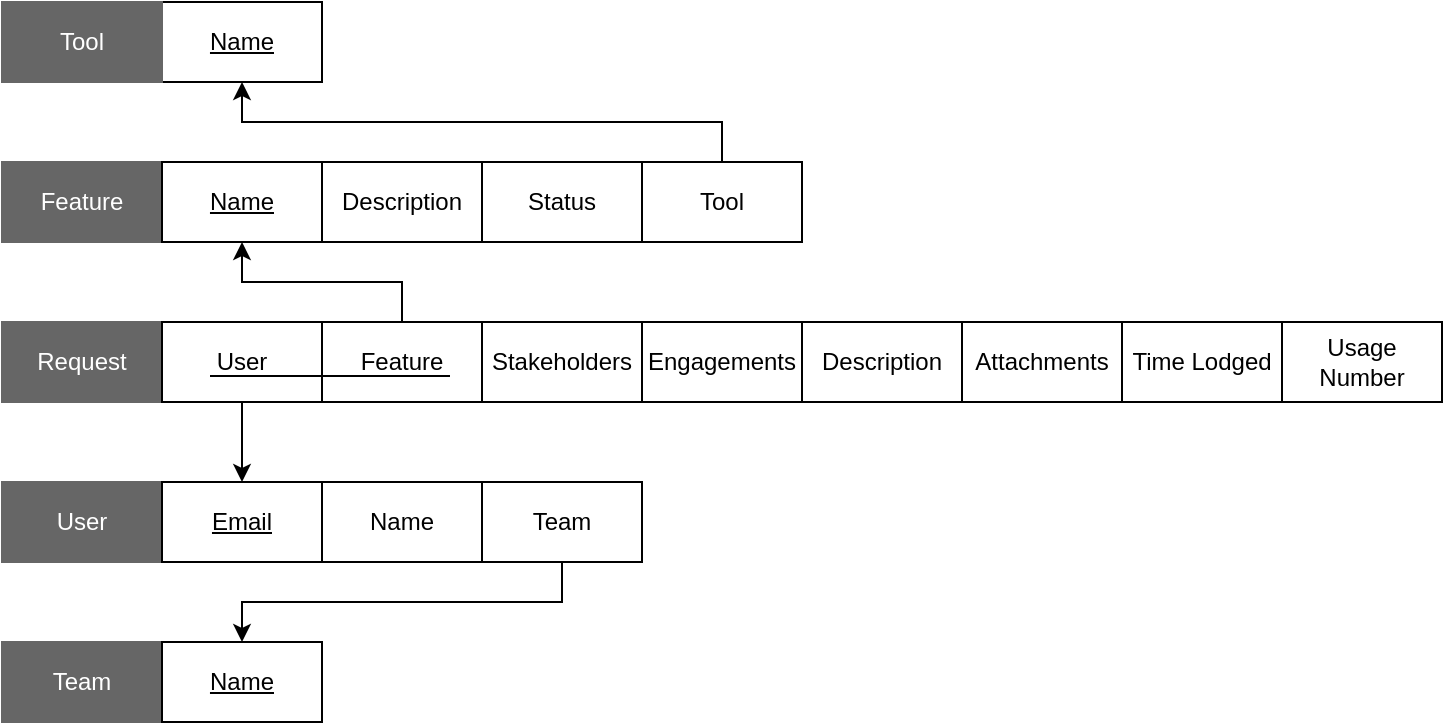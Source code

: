 <mxfile version="12.9.9" type="device"><diagram id="ZEQMPsQkTlxw5id6oJp2" name="Page-1"><mxGraphModel dx="1426" dy="860" grid="1" gridSize="10" guides="1" tooltips="1" connect="1" arrows="1" fold="1" page="1" pageScale="1" pageWidth="827" pageHeight="1169" math="0" shadow="0"><root><mxCell id="0"/><mxCell id="1" parent="0"/><mxCell id="xnWd6fcMqpHl4zTMUK5U-1" value="Name" style="rounded=0;whiteSpace=wrap;html=1;fontStyle=4" parent="1" vertex="1"><mxGeometry x="120" y="80" width="80" height="40" as="geometry"/></mxCell><mxCell id="xnWd6fcMqpHl4zTMUK5U-2" value="Tool" style="rounded=0;whiteSpace=wrap;html=1;fillColor=#666666;strokeColor=#666666;fontColor=#FFFFFF;" parent="1" vertex="1"><mxGeometry x="40" y="80" width="80" height="40" as="geometry"/></mxCell><mxCell id="xnWd6fcMqpHl4zTMUK5U-3" value="Feature" style="rounded=0;whiteSpace=wrap;html=1;fillColor=#666666;strokeColor=#666666;fontColor=#FFFFFF;" parent="1" vertex="1"><mxGeometry x="40" y="160" width="80" height="40" as="geometry"/></mxCell><mxCell id="xnWd6fcMqpHl4zTMUK5U-4" value="Request" style="rounded=0;whiteSpace=wrap;html=1;fillColor=#666666;strokeColor=#666666;fontColor=#FFFFFF;" parent="1" vertex="1"><mxGeometry x="40" y="240" width="80" height="40" as="geometry"/></mxCell><mxCell id="xnWd6fcMqpHl4zTMUK5U-5" value="User" style="rounded=0;whiteSpace=wrap;html=1;fillColor=#666666;strokeColor=#666666;fontColor=#FFFFFF;" parent="1" vertex="1"><mxGeometry x="40" y="320" width="80" height="40" as="geometry"/></mxCell><mxCell id="xnWd6fcMqpHl4zTMUK5U-6" value="Team" style="rounded=0;whiteSpace=wrap;html=1;fillColor=#666666;strokeColor=#666666;fontColor=#FFFFFF;" parent="1" vertex="1"><mxGeometry x="40" y="400" width="80" height="40" as="geometry"/></mxCell><mxCell id="xnWd6fcMqpHl4zTMUK5U-7" value="Name" style="rounded=0;whiteSpace=wrap;html=1;fontStyle=4" parent="1" vertex="1"><mxGeometry x="120" y="400" width="80" height="40" as="geometry"/></mxCell><mxCell id="xnWd6fcMqpHl4zTMUK5U-8" value="Email" style="rounded=0;whiteSpace=wrap;html=1;fontStyle=4" parent="1" vertex="1"><mxGeometry x="120" y="320" width="80" height="40" as="geometry"/></mxCell><mxCell id="xnWd6fcMqpHl4zTMUK5U-9" value="Name" style="rounded=0;whiteSpace=wrap;html=1;fontStyle=0" parent="1" vertex="1"><mxGeometry x="200" y="320" width="80" height="40" as="geometry"/></mxCell><mxCell id="xnWd6fcMqpHl4zTMUK5U-16" style="edgeStyle=orthogonalEdgeStyle;rounded=0;orthogonalLoop=1;jettySize=auto;html=1;exitX=0.5;exitY=1;exitDx=0;exitDy=0;entryX=0.5;entryY=0;entryDx=0;entryDy=0;fontColor=#FFFFFF;" parent="1" source="xnWd6fcMqpHl4zTMUK5U-10" target="xnWd6fcMqpHl4zTMUK5U-7" edge="1"><mxGeometry relative="1" as="geometry"/></mxCell><mxCell id="xnWd6fcMqpHl4zTMUK5U-10" value="Team" style="rounded=0;whiteSpace=wrap;html=1;fontStyle=0" parent="1" vertex="1"><mxGeometry x="280" y="320" width="80" height="40" as="geometry"/></mxCell><mxCell id="xnWd6fcMqpHl4zTMUK5U-11" value="Name" style="rounded=0;whiteSpace=wrap;html=1;fontStyle=4" parent="1" vertex="1"><mxGeometry x="120" y="160" width="80" height="40" as="geometry"/></mxCell><mxCell id="xnWd6fcMqpHl4zTMUK5U-12" value="Description" style="rounded=0;whiteSpace=wrap;html=1;fontStyle=0" parent="1" vertex="1"><mxGeometry x="200" y="160" width="80" height="40" as="geometry"/></mxCell><mxCell id="xnWd6fcMqpHl4zTMUK5U-13" value="Status" style="rounded=0;whiteSpace=wrap;html=1;fontStyle=0" parent="1" vertex="1"><mxGeometry x="280" y="160" width="80" height="40" as="geometry"/></mxCell><mxCell id="xnWd6fcMqpHl4zTMUK5U-15" style="edgeStyle=orthogonalEdgeStyle;rounded=0;orthogonalLoop=1;jettySize=auto;html=1;exitX=0.5;exitY=0;exitDx=0;exitDy=0;entryX=0.5;entryY=1;entryDx=0;entryDy=0;fontColor=#FFFFFF;" parent="1" source="xnWd6fcMqpHl4zTMUK5U-14" target="xnWd6fcMqpHl4zTMUK5U-1" edge="1"><mxGeometry relative="1" as="geometry"/></mxCell><mxCell id="xnWd6fcMqpHl4zTMUK5U-14" value="Tool" style="rounded=0;whiteSpace=wrap;html=1;fontStyle=0" parent="1" vertex="1"><mxGeometry x="360" y="160" width="80" height="40" as="geometry"/></mxCell><mxCell id="xnWd6fcMqpHl4zTMUK5U-27" style="edgeStyle=orthogonalEdgeStyle;rounded=0;orthogonalLoop=1;jettySize=auto;html=1;exitX=0.5;exitY=1;exitDx=0;exitDy=0;entryX=0.5;entryY=0;entryDx=0;entryDy=0;fontColor=#FFFFFF;" parent="1" source="xnWd6fcMqpHl4zTMUK5U-17" target="xnWd6fcMqpHl4zTMUK5U-8" edge="1"><mxGeometry relative="1" as="geometry"/></mxCell><mxCell id="xnWd6fcMqpHl4zTMUK5U-17" value="User" style="rounded=0;whiteSpace=wrap;html=1;fontStyle=0" parent="1" vertex="1"><mxGeometry x="120" y="240" width="80" height="40" as="geometry"/></mxCell><mxCell id="xnWd6fcMqpHl4zTMUK5U-28" style="edgeStyle=orthogonalEdgeStyle;rounded=0;orthogonalLoop=1;jettySize=auto;html=1;exitX=0.5;exitY=0;exitDx=0;exitDy=0;entryX=0.5;entryY=1;entryDx=0;entryDy=0;fontColor=#FFFFFF;" parent="1" source="xnWd6fcMqpHl4zTMUK5U-18" target="xnWd6fcMqpHl4zTMUK5U-11" edge="1"><mxGeometry relative="1" as="geometry"/></mxCell><mxCell id="xnWd6fcMqpHl4zTMUK5U-18" value="Feature" style="rounded=0;whiteSpace=wrap;html=1;fontStyle=0" parent="1" vertex="1"><mxGeometry x="200" y="240" width="80" height="40" as="geometry"/></mxCell><mxCell id="xnWd6fcMqpHl4zTMUK5U-19" value="" style="endArrow=none;html=1;fontColor=#FFFFFF;" parent="1" edge="1"><mxGeometry width="50" height="50" relative="1" as="geometry"><mxPoint x="264" y="267" as="sourcePoint"/><mxPoint x="144" y="267" as="targetPoint"/></mxGeometry></mxCell><mxCell id="xnWd6fcMqpHl4zTMUK5U-20" value="Stakeholders" style="rounded=0;whiteSpace=wrap;html=1;fontStyle=0" parent="1" vertex="1"><mxGeometry x="280" y="240" width="80" height="40" as="geometry"/></mxCell><mxCell id="xnWd6fcMqpHl4zTMUK5U-23" value="Engagements" style="rounded=0;whiteSpace=wrap;html=1;fontStyle=0" parent="1" vertex="1"><mxGeometry x="360" y="240" width="80" height="40" as="geometry"/></mxCell><mxCell id="xnWd6fcMqpHl4zTMUK5U-24" value="Description" style="rounded=0;whiteSpace=wrap;html=1;fontStyle=0" parent="1" vertex="1"><mxGeometry x="440" y="240" width="80" height="40" as="geometry"/></mxCell><mxCell id="xnWd6fcMqpHl4zTMUK5U-25" value="Attachments" style="rounded=0;whiteSpace=wrap;html=1;fontStyle=0" parent="1" vertex="1"><mxGeometry x="520" y="240" width="80" height="40" as="geometry"/></mxCell><mxCell id="xnWd6fcMqpHl4zTMUK5U-26" value="Time Lodged" style="rounded=0;whiteSpace=wrap;html=1;fontStyle=0" parent="1" vertex="1"><mxGeometry x="600" y="240" width="80" height="40" as="geometry"/></mxCell><mxCell id="uHa2_v-tgspziVMr2RL6-1" value="Usage Number" style="rounded=0;whiteSpace=wrap;html=1;fontStyle=0" vertex="1" parent="1"><mxGeometry x="680" y="240" width="80" height="40" as="geometry"/></mxCell></root></mxGraphModel></diagram></mxfile>